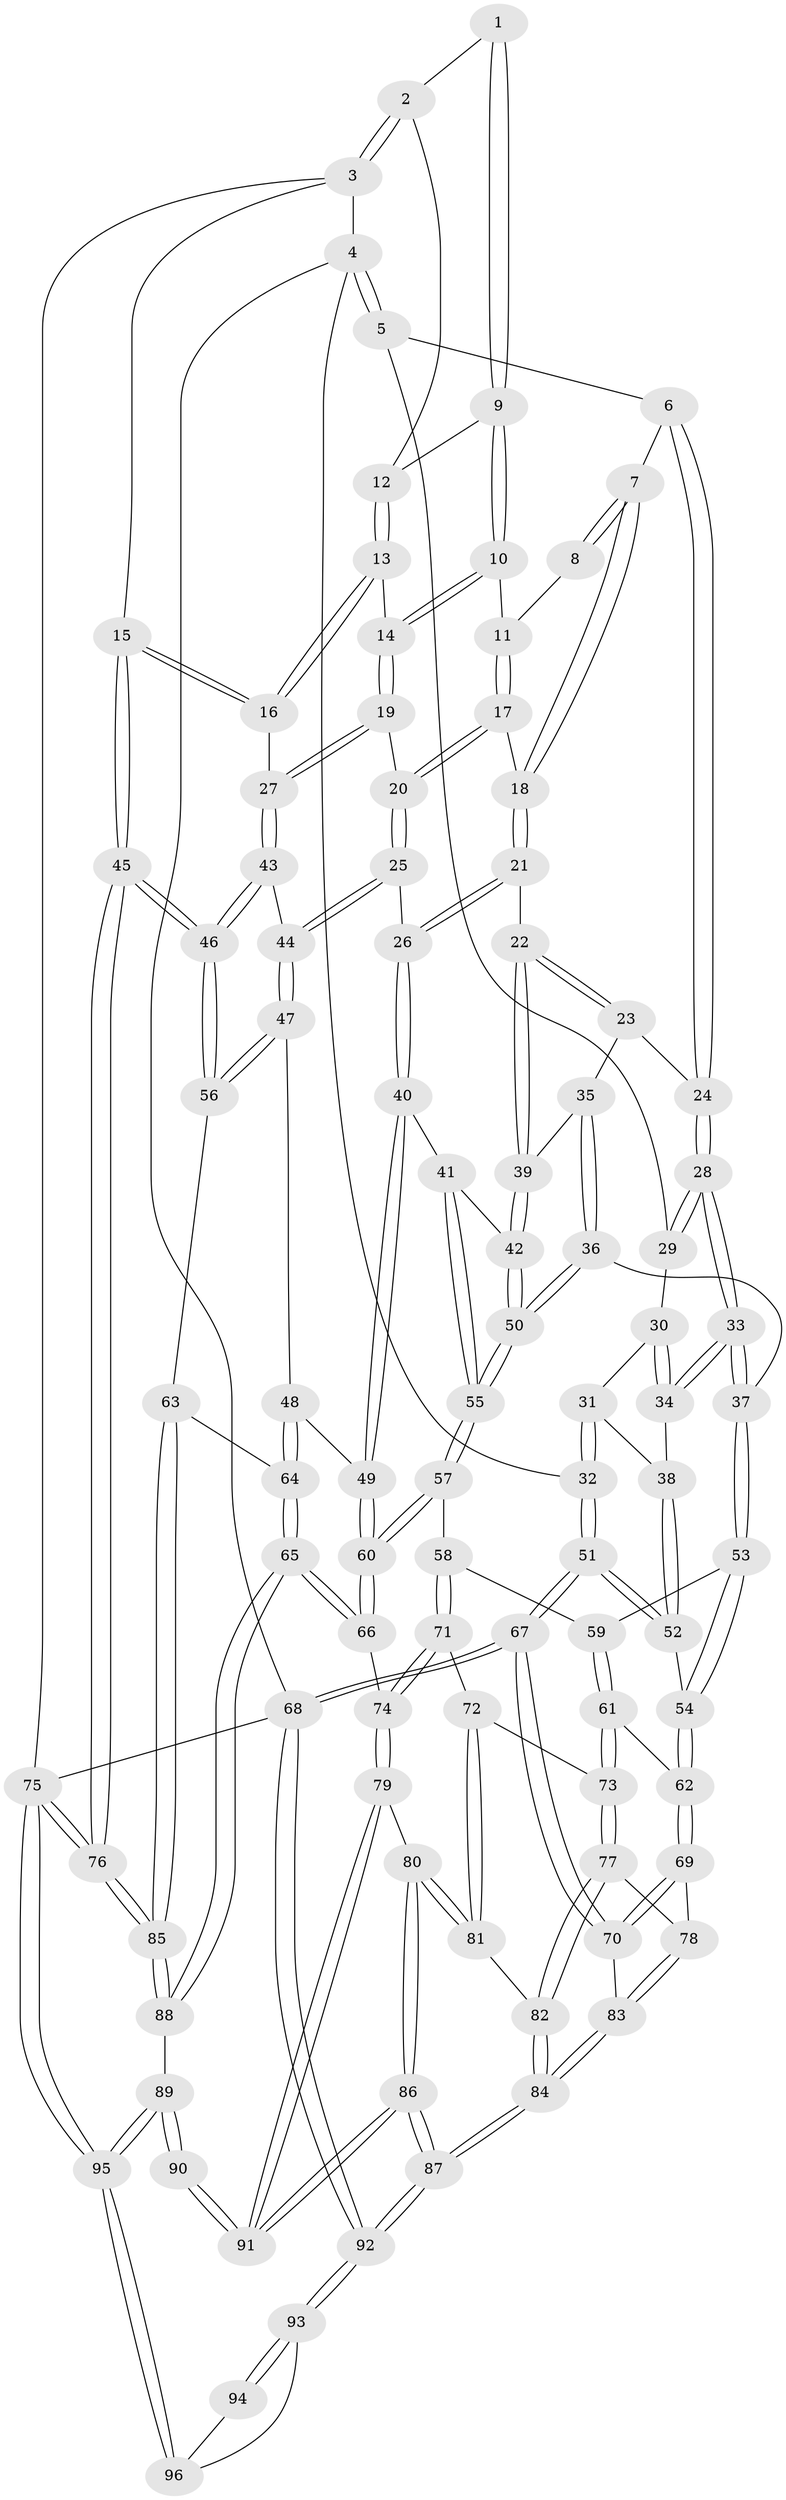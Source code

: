 // Generated by graph-tools (version 1.1) at 2025/01/03/09/25 05:01:14]
// undirected, 96 vertices, 237 edges
graph export_dot {
graph [start="1"]
  node [color=gray90,style=filled];
  1 [pos="+0.843126807266756+0"];
  2 [pos="+1+0"];
  3 [pos="+1+0"];
  4 [pos="+0+0"];
  5 [pos="+0+0"];
  6 [pos="+0.4479852121349794+0"];
  7 [pos="+0.5039873814018392+0"];
  8 [pos="+0.6596407238127393+0"];
  9 [pos="+0.8141338762044619+0.0370822668707895"];
  10 [pos="+0.8042162177875741+0.06527812604631636"];
  11 [pos="+0.7854343596356969+0.06907272580949554"];
  12 [pos="+0.9318200688945091+0.008703700698911552"];
  13 [pos="+0.9290898196808897+0.024206907494779897"];
  14 [pos="+0.8622739199216559+0.10401785726692776"];
  15 [pos="+1+0.14409744786602854"];
  16 [pos="+1+0.15595194949892674"];
  17 [pos="+0.7423965297178595+0.08849404587412948"];
  18 [pos="+0.5885339840795585+0"];
  19 [pos="+0.8872961497520585+0.1970540820072853"];
  20 [pos="+0.7369744154489163+0.18788406865058738"];
  21 [pos="+0.6009733371972459+0.1847884919089371"];
  22 [pos="+0.5887278700248505+0.19162755820297508"];
  23 [pos="+0.42162432164417696+0.12372138547382677"];
  24 [pos="+0.37311693161494913+0.008075170100869208"];
  25 [pos="+0.705156143729287+0.21482065769971673"];
  26 [pos="+0.6799841840841477+0.22238751564193318"];
  27 [pos="+0.8935920126522534+0.2022820296047119"];
  28 [pos="+0.2617282983475552+0.11457094358245083"];
  29 [pos="+0.15291557192102967+0.10648276054111029"];
  30 [pos="+0.1293129894662929+0.1307430077162974"];
  31 [pos="+0.11219860605340826+0.14178953983943915"];
  32 [pos="+0+0.19477682361617754"];
  33 [pos="+0.2718347053278969+0.3091355139806394"];
  34 [pos="+0.17362613015779402+0.2847696018582464"];
  35 [pos="+0.42546612304760495+0.16522803480947038"];
  36 [pos="+0.33172089111445213+0.32943697477318645"];
  37 [pos="+0.28076323845509055+0.3220076975646113"];
  38 [pos="+0.09214815873078536+0.2848487504633519"];
  39 [pos="+0.5138124944938074+0.27014927617635115"];
  40 [pos="+0.6520943856497192+0.40240528044042545"];
  41 [pos="+0.5686732974833641+0.32929598340904337"];
  42 [pos="+0.5131529314917215+0.27237035243415997"];
  43 [pos="+0.8948740291913413+0.2761466492644385"];
  44 [pos="+0.8263237159915496+0.35017663859668746"];
  45 [pos="+1+0.460024214546441"];
  46 [pos="+1+0.45997554516781597"];
  47 [pos="+0.8166023421821268+0.3766457016816819"];
  48 [pos="+0.7175548054500955+0.43508808444296454"];
  49 [pos="+0.6590957892900453+0.42616215598462204"];
  50 [pos="+0.39538779148147263+0.35969653694456233"];
  51 [pos="+0+0.3013529303176041"];
  52 [pos="+0+0.3376610977923405"];
  53 [pos="+0.2229868295306016+0.4184066728012863"];
  54 [pos="+0.11850307522160164+0.46690869783990446"];
  55 [pos="+0.43726701683167946+0.4402401860121572"];
  56 [pos="+0.9854106608177954+0.5126970462190603"];
  57 [pos="+0.4424906674387652+0.451234926551116"];
  58 [pos="+0.4035733237474928+0.5049235749278892"];
  59 [pos="+0.26180621687740563+0.4853499029112503"];
  60 [pos="+0.5788132884918799+0.49451940445597414"];
  61 [pos="+0.2682952509845084+0.5651560393779911"];
  62 [pos="+0.10966066246053836+0.5273144387558705"];
  63 [pos="+0.8756123188473325+0.6046672143465002"];
  64 [pos="+0.8276728759236736+0.6267566438101964"];
  65 [pos="+0.8046713588405409+0.664873015276315"];
  66 [pos="+0.5832368582988215+0.6331971339460254"];
  67 [pos="+0+0.6888135371614802"];
  68 [pos="+0+1"];
  69 [pos="+0.08881712300643661+0.5809209579002348"];
  70 [pos="+0+0.6539904365617274"];
  71 [pos="+0.38993963164773765+0.5460073679237736"];
  72 [pos="+0.38237659872036706+0.5584164064909877"];
  73 [pos="+0.2762358293017527+0.5814008035343066"];
  74 [pos="+0.5683733542601923+0.6521241963113215"];
  75 [pos="+1+1"];
  76 [pos="+1+0.9093170693152848"];
  77 [pos="+0.26440042892967586+0.6146533279719594"];
  78 [pos="+0.18657567402516168+0.640414888976305"];
  79 [pos="+0.5516422699879577+0.6807438727140391"];
  80 [pos="+0.44358382001601154+0.7152050319733438"];
  81 [pos="+0.40250093535986253+0.6685173017669838"];
  82 [pos="+0.29323699029503725+0.6595934100501024"];
  83 [pos="+0.1925931539637137+0.81940926371849"];
  84 [pos="+0.23713869325722262+0.8941250648186035"];
  85 [pos="+1+0.8354730220907068"];
  86 [pos="+0.2890130234291646+0.9934768805898774"];
  87 [pos="+0.2757604885395327+1"];
  88 [pos="+0.814767086737855+0.806629349058027"];
  89 [pos="+0.7696143578784217+0.8670497173344449"];
  90 [pos="+0.6591931972107165+0.8415397639890049"];
  91 [pos="+0.6030231870892834+0.791980558694208"];
  92 [pos="+0.26407780493844324+1"];
  93 [pos="+0.3022633129088103+1"];
  94 [pos="+0.6249150985457211+0.8728437790068786"];
  95 [pos="+0.7949129890975888+1"];
  96 [pos="+0.5801829371466655+1"];
  1 -- 2;
  1 -- 9;
  1 -- 9;
  2 -- 3;
  2 -- 3;
  2 -- 12;
  3 -- 4;
  3 -- 15;
  3 -- 75;
  4 -- 5;
  4 -- 5;
  4 -- 32;
  4 -- 68;
  5 -- 6;
  5 -- 29;
  6 -- 7;
  6 -- 24;
  6 -- 24;
  7 -- 8;
  7 -- 8;
  7 -- 18;
  7 -- 18;
  8 -- 11;
  9 -- 10;
  9 -- 10;
  9 -- 12;
  10 -- 11;
  10 -- 14;
  10 -- 14;
  11 -- 17;
  11 -- 17;
  12 -- 13;
  12 -- 13;
  13 -- 14;
  13 -- 16;
  13 -- 16;
  14 -- 19;
  14 -- 19;
  15 -- 16;
  15 -- 16;
  15 -- 45;
  15 -- 45;
  16 -- 27;
  17 -- 18;
  17 -- 20;
  17 -- 20;
  18 -- 21;
  18 -- 21;
  19 -- 20;
  19 -- 27;
  19 -- 27;
  20 -- 25;
  20 -- 25;
  21 -- 22;
  21 -- 26;
  21 -- 26;
  22 -- 23;
  22 -- 23;
  22 -- 39;
  22 -- 39;
  23 -- 24;
  23 -- 35;
  24 -- 28;
  24 -- 28;
  25 -- 26;
  25 -- 44;
  25 -- 44;
  26 -- 40;
  26 -- 40;
  27 -- 43;
  27 -- 43;
  28 -- 29;
  28 -- 29;
  28 -- 33;
  28 -- 33;
  29 -- 30;
  30 -- 31;
  30 -- 34;
  30 -- 34;
  31 -- 32;
  31 -- 32;
  31 -- 38;
  32 -- 51;
  32 -- 51;
  33 -- 34;
  33 -- 34;
  33 -- 37;
  33 -- 37;
  34 -- 38;
  35 -- 36;
  35 -- 36;
  35 -- 39;
  36 -- 37;
  36 -- 50;
  36 -- 50;
  37 -- 53;
  37 -- 53;
  38 -- 52;
  38 -- 52;
  39 -- 42;
  39 -- 42;
  40 -- 41;
  40 -- 49;
  40 -- 49;
  41 -- 42;
  41 -- 55;
  41 -- 55;
  42 -- 50;
  42 -- 50;
  43 -- 44;
  43 -- 46;
  43 -- 46;
  44 -- 47;
  44 -- 47;
  45 -- 46;
  45 -- 46;
  45 -- 76;
  45 -- 76;
  46 -- 56;
  46 -- 56;
  47 -- 48;
  47 -- 56;
  47 -- 56;
  48 -- 49;
  48 -- 64;
  48 -- 64;
  49 -- 60;
  49 -- 60;
  50 -- 55;
  50 -- 55;
  51 -- 52;
  51 -- 52;
  51 -- 67;
  51 -- 67;
  52 -- 54;
  53 -- 54;
  53 -- 54;
  53 -- 59;
  54 -- 62;
  54 -- 62;
  55 -- 57;
  55 -- 57;
  56 -- 63;
  57 -- 58;
  57 -- 60;
  57 -- 60;
  58 -- 59;
  58 -- 71;
  58 -- 71;
  59 -- 61;
  59 -- 61;
  60 -- 66;
  60 -- 66;
  61 -- 62;
  61 -- 73;
  61 -- 73;
  62 -- 69;
  62 -- 69;
  63 -- 64;
  63 -- 85;
  63 -- 85;
  64 -- 65;
  64 -- 65;
  65 -- 66;
  65 -- 66;
  65 -- 88;
  65 -- 88;
  66 -- 74;
  67 -- 68;
  67 -- 68;
  67 -- 70;
  67 -- 70;
  68 -- 92;
  68 -- 92;
  68 -- 75;
  69 -- 70;
  69 -- 70;
  69 -- 78;
  70 -- 83;
  71 -- 72;
  71 -- 74;
  71 -- 74;
  72 -- 73;
  72 -- 81;
  72 -- 81;
  73 -- 77;
  73 -- 77;
  74 -- 79;
  74 -- 79;
  75 -- 76;
  75 -- 76;
  75 -- 95;
  75 -- 95;
  76 -- 85;
  76 -- 85;
  77 -- 78;
  77 -- 82;
  77 -- 82;
  78 -- 83;
  78 -- 83;
  79 -- 80;
  79 -- 91;
  79 -- 91;
  80 -- 81;
  80 -- 81;
  80 -- 86;
  80 -- 86;
  81 -- 82;
  82 -- 84;
  82 -- 84;
  83 -- 84;
  83 -- 84;
  84 -- 87;
  84 -- 87;
  85 -- 88;
  85 -- 88;
  86 -- 87;
  86 -- 87;
  86 -- 91;
  86 -- 91;
  87 -- 92;
  87 -- 92;
  88 -- 89;
  89 -- 90;
  89 -- 90;
  89 -- 95;
  89 -- 95;
  90 -- 91;
  90 -- 91;
  92 -- 93;
  92 -- 93;
  93 -- 94;
  93 -- 94;
  93 -- 96;
  94 -- 96;
  95 -- 96;
  95 -- 96;
}
